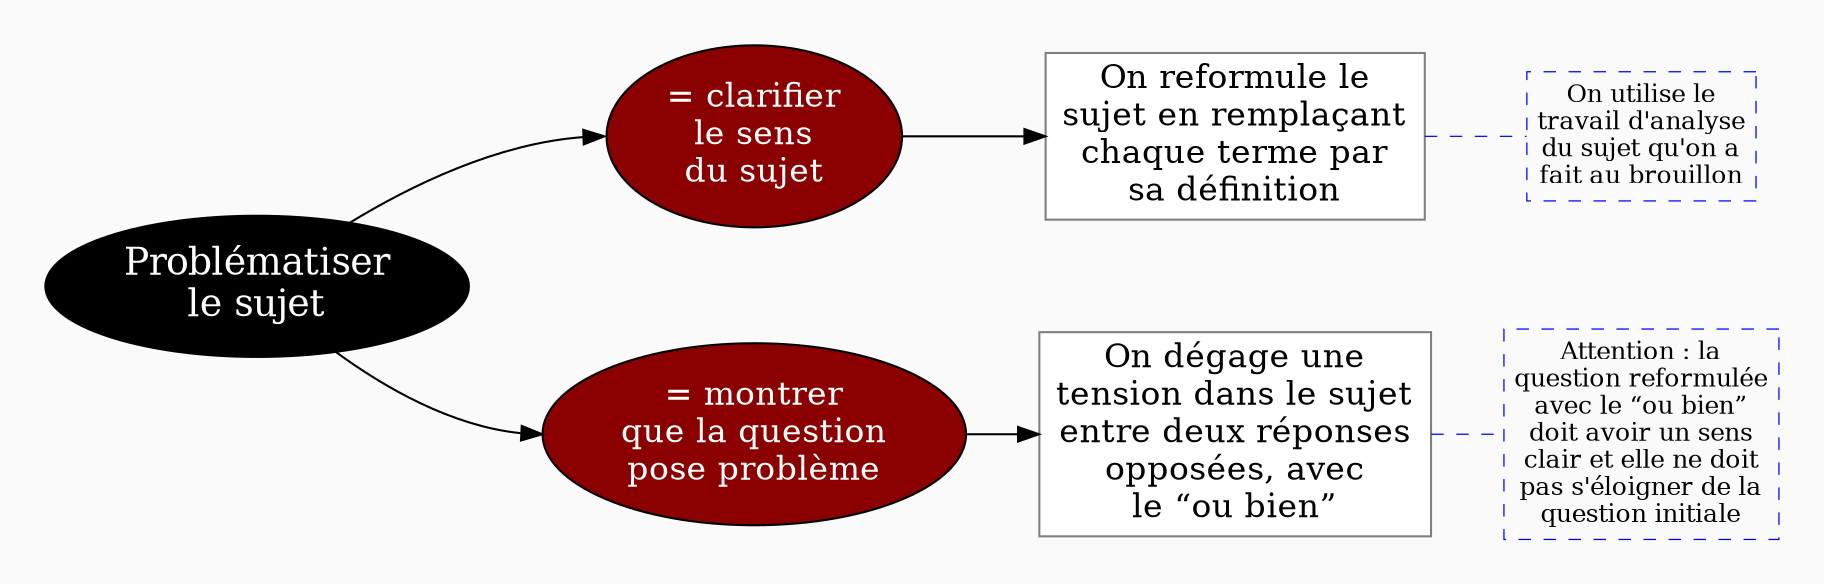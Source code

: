 digraph G {
// Template : diagram
// Usage : 
rankdir=LR
splines=true
//splines=curved
bgcolor=grey98
pad=0.3
style=filled
edge[minlen=4]
node[style=filled, fontcolor=white]
ranksep=0.1
nodesep=0.2

// NIVEAU 1
node[fillcolor=12, fontsize=18]
a1[label="Problématiser
le sujet"]

// NIVEAU 2
node[fillcolor=red4, fontsize=16]
a1->{
b1[label="= clarifier
le sens
du sujet"]    
b2[label="= montrer
que la question
pose problème"]
}[headport=w]

{rank=same;b1->b2[style=invis]}

node[fontcolor=black]
// NIVEAU 3 (sans intermédiaire)
node [shape=box, fillcolor=white, color=grey50]
// c1[label=""]
b1->c1
c1[label="On reformule le
sujet en remplaçant
chaque terme par
sa définition"]
b2->c2
c2[label="On dégage une
tension dans le sujet
entre deux réponses
opposées, avec
le “ou bien”"]

// INTERMÉDIAIRE AVANT NIVEAU 3
node[fillcolor=grey78, shape=oval]
// [arrowhead=none]
// bc1[label=""]

// NIVEAU 3 (avec intermédiaire)
node[fillcolor=white, shape=box, color=grey50]
// c1[label=""]

// NIVEAU 4
node[style="filled,rounded", fillcolor=white, shape=box, color=grey50]
// d1[label=""]

// ÉTIQUETTES EN ROUGE
node[shape=plaintext, fontcolor=firebrick3, fillcolor=grey98]
// e1[label=< <B>= Titre</B><BR /><BR />Contenu<BR /> >]
// e1[label=""]
// ->e1[minlen=1, style=invis]

// REMARQUES EN BLEU
node[color=blue, shape=box, margin=0.07, fontcolor=black, fontsize=12, style="dashed", penwidth=0.6]
edge[color=blue, arrowhead="none", xlabel="", style="dashed", penwidth=0.6]
// r1[label=""]
// {rank=same;->r1}
// {rank=same;r1->[dir=back]}

c1->r1
r1[label="On utilise le
travail d'analyse
du sujet qu'on a
fait au brouillon"]

c2->r2
r2[label="Attention : la
question reformulée
avec le “ou bien”
doit avoir un sens
clair et elle ne doit
pas s'éloigner de la
question initiale"]

}
